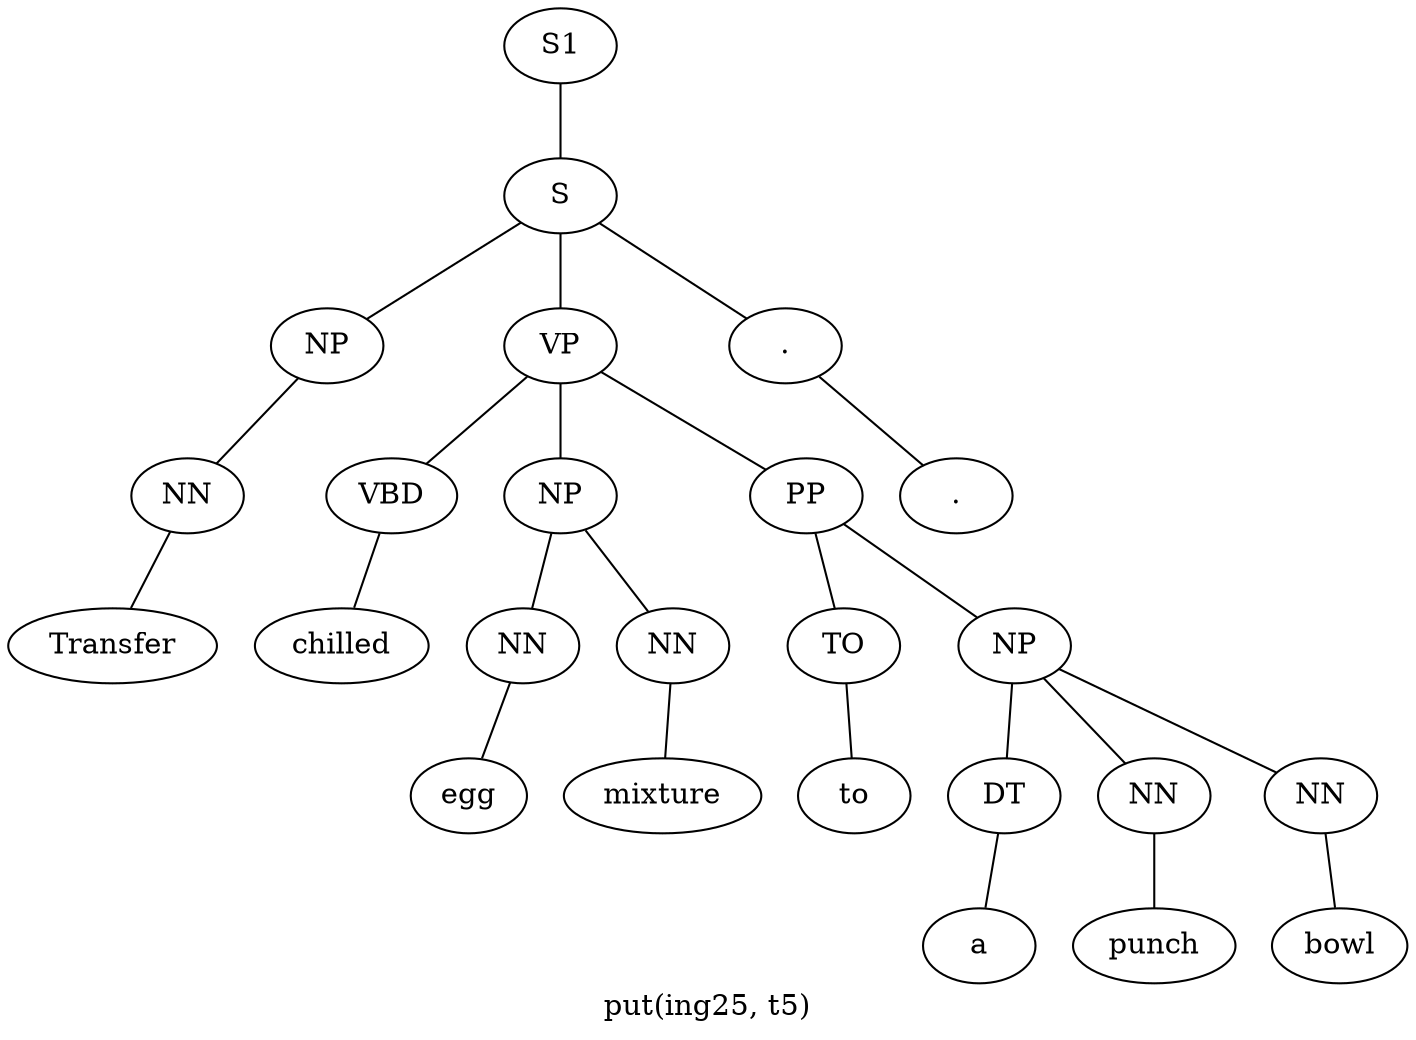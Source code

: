 graph SyntaxGraph {
	label = "put(ing25, t5)";
	Node0 [label="S1"];
	Node1 [label="S"];
	Node2 [label="NP"];
	Node3 [label="NN"];
	Node4 [label="Transfer"];
	Node5 [label="VP"];
	Node6 [label="VBD"];
	Node7 [label="chilled"];
	Node8 [label="NP"];
	Node9 [label="NN"];
	Node10 [label="egg"];
	Node11 [label="NN"];
	Node12 [label="mixture"];
	Node13 [label="PP"];
	Node14 [label="TO"];
	Node15 [label="to"];
	Node16 [label="NP"];
	Node17 [label="DT"];
	Node18 [label="a"];
	Node19 [label="NN"];
	Node20 [label="punch"];
	Node21 [label="NN"];
	Node22 [label="bowl"];
	Node23 [label="."];
	Node24 [label="."];

	Node0 -- Node1;
	Node1 -- Node2;
	Node1 -- Node5;
	Node1 -- Node23;
	Node2 -- Node3;
	Node3 -- Node4;
	Node5 -- Node6;
	Node5 -- Node8;
	Node5 -- Node13;
	Node6 -- Node7;
	Node8 -- Node9;
	Node8 -- Node11;
	Node9 -- Node10;
	Node11 -- Node12;
	Node13 -- Node14;
	Node13 -- Node16;
	Node14 -- Node15;
	Node16 -- Node17;
	Node16 -- Node19;
	Node16 -- Node21;
	Node17 -- Node18;
	Node19 -- Node20;
	Node21 -- Node22;
	Node23 -- Node24;
}
